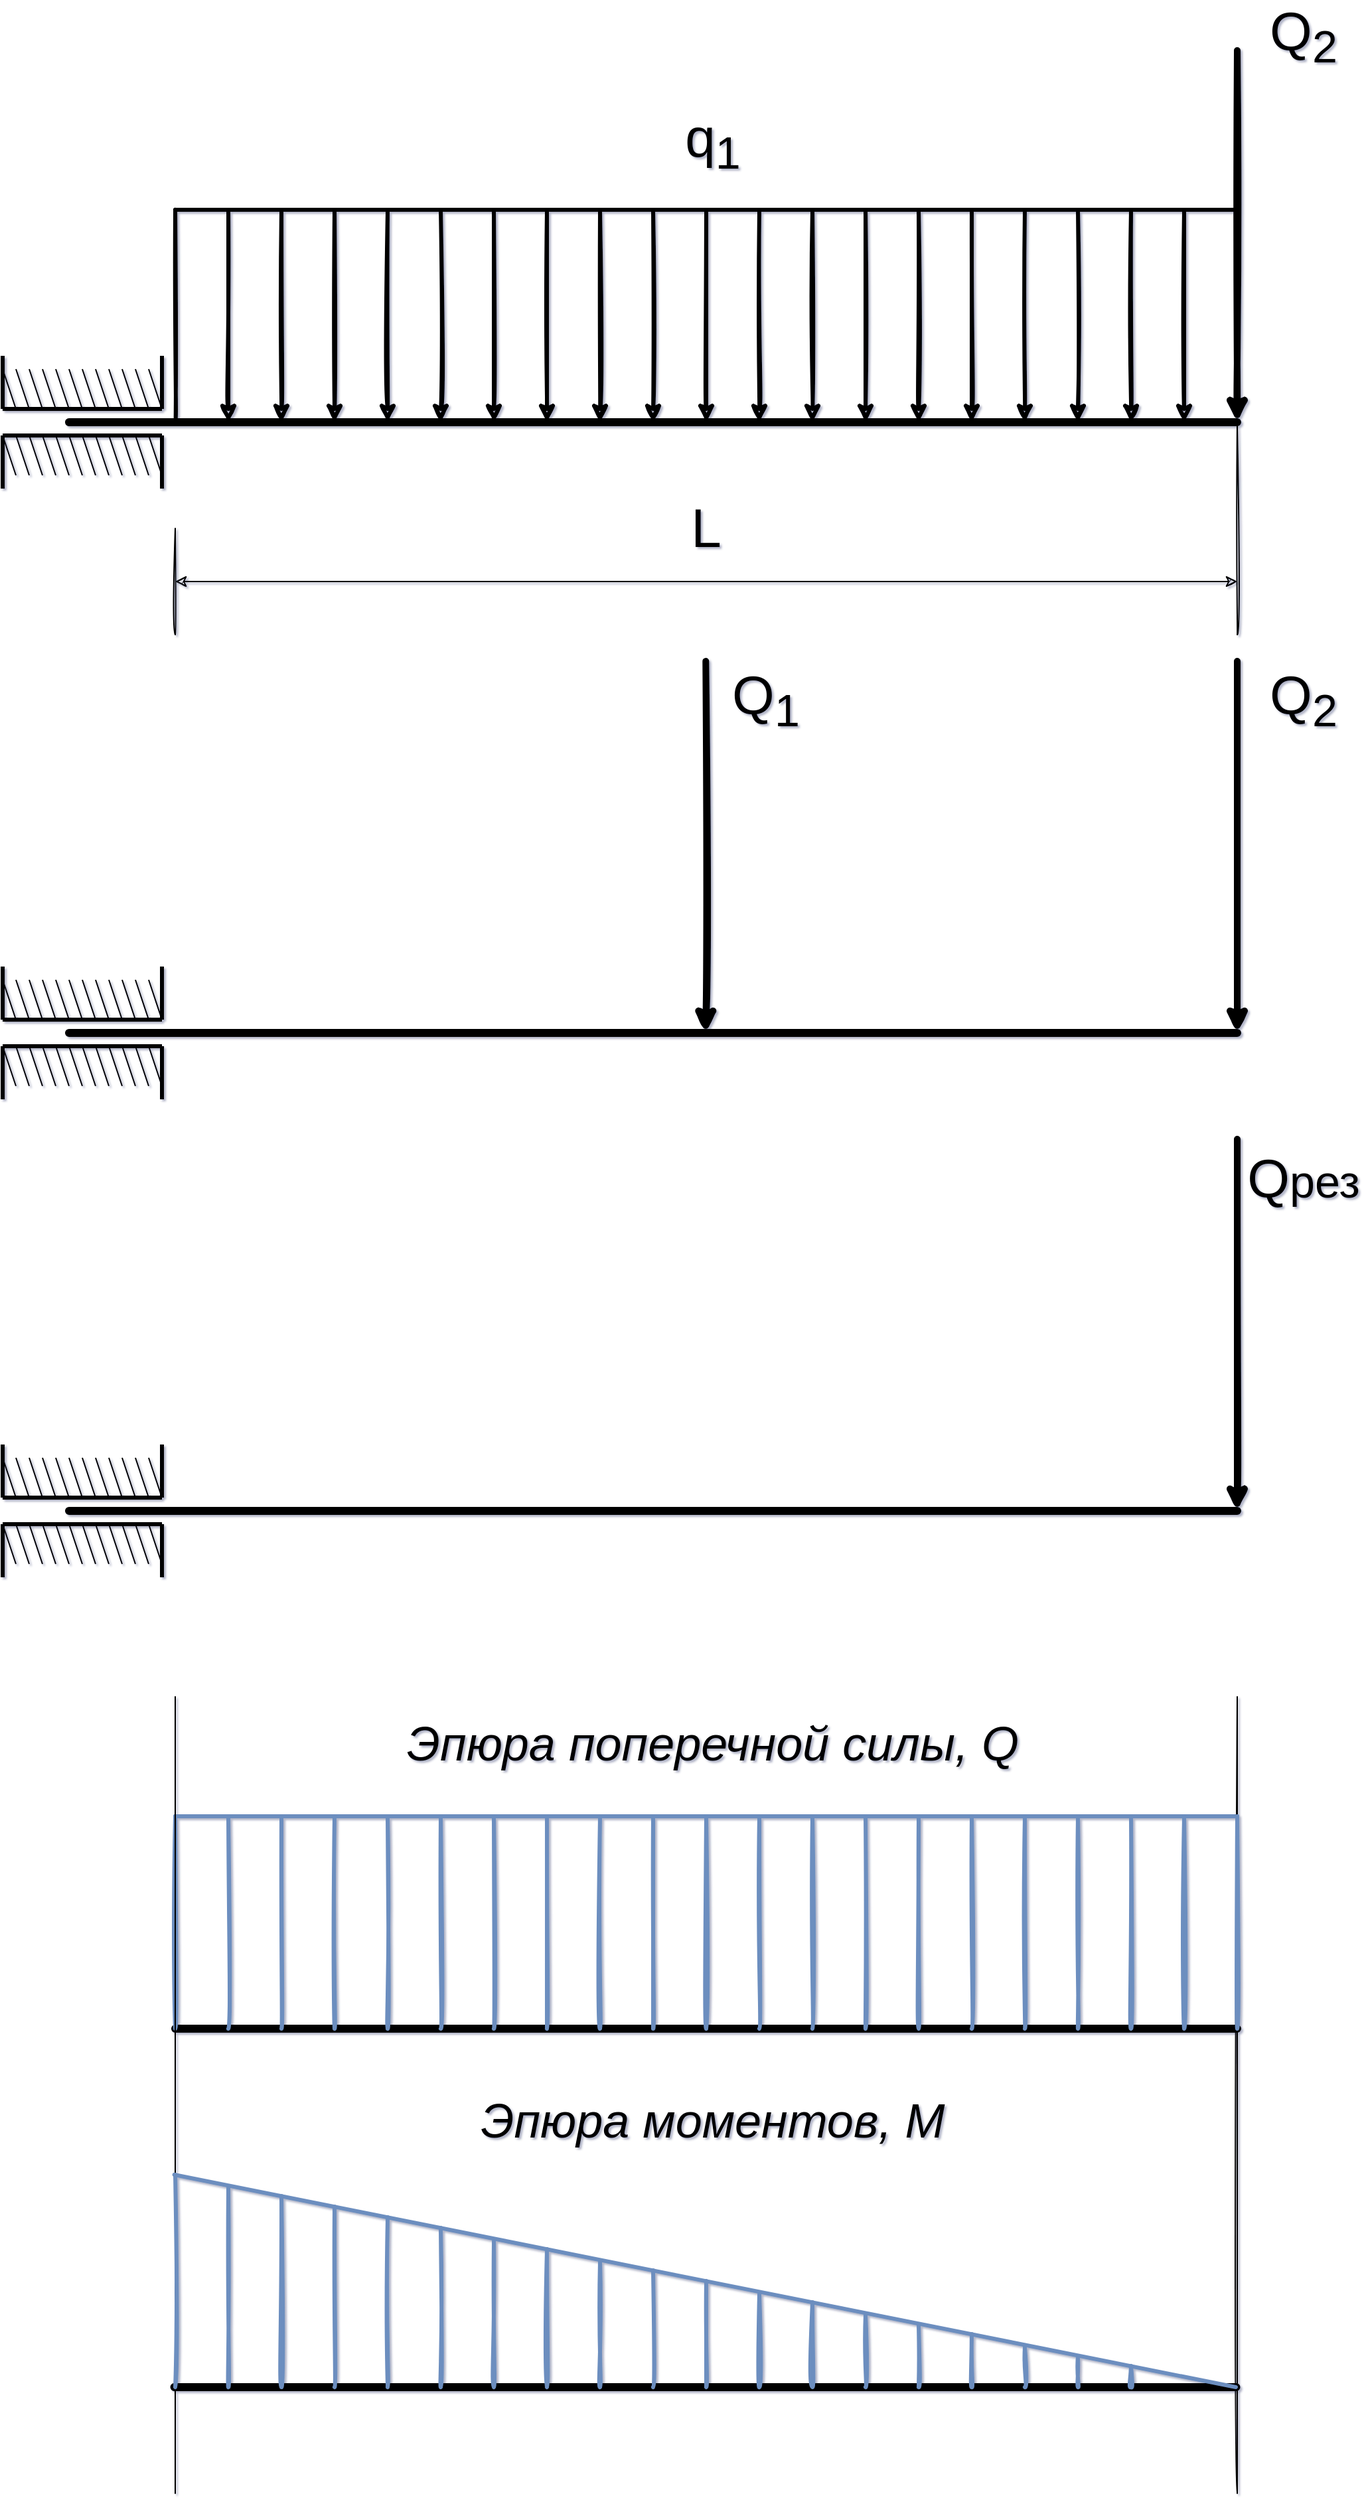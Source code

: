 <mxfile version="13.9.9" type="device"><diagram id="ffyhHOyxnhPCnrJBwNmF" name="Page-1"><mxGraphModel dx="2370" dy="1370" grid="1" gridSize="10" guides="1" tooltips="1" connect="1" arrows="1" fold="1" page="1" pageScale="1" pageWidth="1169" pageHeight="827" math="0" shadow="1"><root><mxCell id="0"/><mxCell id="1" parent="0"/><mxCell id="mxKOsAymRSzzTHrdjrqy-1" value="" style="endArrow=none;html=1;strokeWidth=6;sketch=1;curved=1;" parent="1" edge="1"><mxGeometry width="50" height="50" relative="1" as="geometry"><mxPoint x="120" y="400" as="sourcePoint"/><mxPoint x="1000" y="400" as="targetPoint"/></mxGeometry></mxCell><mxCell id="mxKOsAymRSzzTHrdjrqy-10" value="" style="endArrow=none;html=1;strokeWidth=3;sketch=1;curved=1;" parent="1" edge="1"><mxGeometry width="50" height="50" relative="1" as="geometry"><mxPoint x="200" y="400" as="sourcePoint"/><mxPoint x="200" y="240" as="targetPoint"/></mxGeometry></mxCell><mxCell id="mxKOsAymRSzzTHrdjrqy-12" value="" style="endArrow=none;html=1;strokeWidth=3;sketch=1;curved=1;" parent="1" edge="1"><mxGeometry width="50" height="50" relative="1" as="geometry"><mxPoint x="200" y="240" as="sourcePoint"/><mxPoint x="1000" y="240" as="targetPoint"/></mxGeometry></mxCell><mxCell id="mxKOsAymRSzzTHrdjrqy-13" value="" style="endArrow=none;html=1;strokeWidth=3;startArrow=classic;startFill=1;sketch=1;curved=1;" parent="1" edge="1"><mxGeometry width="50" height="50" relative="1" as="geometry"><mxPoint x="240" y="400" as="sourcePoint"/><mxPoint x="240" y="240" as="targetPoint"/></mxGeometry></mxCell><mxCell id="mxKOsAymRSzzTHrdjrqy-14" value="" style="endArrow=none;html=1;strokeWidth=3;startArrow=classic;startFill=1;sketch=1;curved=1;" parent="1" edge="1"><mxGeometry width="50" height="50" relative="1" as="geometry"><mxPoint x="280" y="400" as="sourcePoint"/><mxPoint x="280" y="240" as="targetPoint"/></mxGeometry></mxCell><mxCell id="mxKOsAymRSzzTHrdjrqy-15" value="" style="endArrow=none;html=1;strokeWidth=3;startArrow=classic;startFill=1;sketch=1;curved=1;" parent="1" edge="1"><mxGeometry width="50" height="50" relative="1" as="geometry"><mxPoint x="320" y="400" as="sourcePoint"/><mxPoint x="320" y="240" as="targetPoint"/></mxGeometry></mxCell><mxCell id="mxKOsAymRSzzTHrdjrqy-16" value="" style="endArrow=none;html=1;strokeWidth=3;startArrow=classic;startFill=1;sketch=1;curved=1;" parent="1" edge="1"><mxGeometry width="50" height="50" relative="1" as="geometry"><mxPoint x="360" y="400" as="sourcePoint"/><mxPoint x="360" y="240" as="targetPoint"/></mxGeometry></mxCell><mxCell id="mxKOsAymRSzzTHrdjrqy-17" value="" style="endArrow=none;html=1;strokeWidth=3;startArrow=classic;startFill=1;sketch=1;curved=1;" parent="1" edge="1"><mxGeometry width="50" height="50" relative="1" as="geometry"><mxPoint x="400" y="400" as="sourcePoint"/><mxPoint x="400" y="240" as="targetPoint"/></mxGeometry></mxCell><mxCell id="mxKOsAymRSzzTHrdjrqy-18" value="" style="endArrow=none;html=1;strokeWidth=3;startArrow=classic;startFill=1;sketch=1;curved=1;" parent="1" edge="1"><mxGeometry width="50" height="50" relative="1" as="geometry"><mxPoint x="440" y="400" as="sourcePoint"/><mxPoint x="440" y="240" as="targetPoint"/></mxGeometry></mxCell><mxCell id="mxKOsAymRSzzTHrdjrqy-19" value="" style="endArrow=none;html=1;strokeWidth=3;startArrow=classic;startFill=1;sketch=1;curved=1;" parent="1" edge="1"><mxGeometry width="50" height="50" relative="1" as="geometry"><mxPoint x="480" y="400" as="sourcePoint"/><mxPoint x="480" y="240" as="targetPoint"/></mxGeometry></mxCell><mxCell id="mxKOsAymRSzzTHrdjrqy-20" value="" style="endArrow=none;html=1;strokeWidth=3;startArrow=classic;startFill=1;sketch=1;curved=1;" parent="1" edge="1"><mxGeometry width="50" height="50" relative="1" as="geometry"><mxPoint x="520" y="400" as="sourcePoint"/><mxPoint x="520" y="240" as="targetPoint"/></mxGeometry></mxCell><mxCell id="mxKOsAymRSzzTHrdjrqy-21" value="" style="endArrow=none;html=1;strokeWidth=3;startArrow=classic;startFill=1;sketch=1;curved=1;" parent="1" edge="1"><mxGeometry width="50" height="50" relative="1" as="geometry"><mxPoint x="560" y="400" as="sourcePoint"/><mxPoint x="560" y="240" as="targetPoint"/></mxGeometry></mxCell><mxCell id="mxKOsAymRSzzTHrdjrqy-22" value="" style="endArrow=none;html=1;strokeWidth=3;startArrow=classic;startFill=1;sketch=1;curved=1;" parent="1" edge="1"><mxGeometry width="50" height="50" relative="1" as="geometry"><mxPoint x="600" y="400" as="sourcePoint"/><mxPoint x="600" y="240" as="targetPoint"/></mxGeometry></mxCell><mxCell id="mxKOsAymRSzzTHrdjrqy-23" value="" style="endArrow=none;html=1;strokeWidth=3;startArrow=classic;startFill=1;sketch=1;curved=1;" parent="1" edge="1"><mxGeometry width="50" height="50" relative="1" as="geometry"><mxPoint x="640" y="400" as="sourcePoint"/><mxPoint x="640" y="240" as="targetPoint"/></mxGeometry></mxCell><mxCell id="mxKOsAymRSzzTHrdjrqy-24" value="" style="endArrow=none;html=1;strokeWidth=3;startArrow=classic;startFill=1;sketch=1;curved=1;" parent="1" edge="1"><mxGeometry width="50" height="50" relative="1" as="geometry"><mxPoint x="680" y="400" as="sourcePoint"/><mxPoint x="680" y="240" as="targetPoint"/></mxGeometry></mxCell><mxCell id="mxKOsAymRSzzTHrdjrqy-25" value="" style="endArrow=none;html=1;strokeWidth=3;startArrow=classic;startFill=1;sketch=1;curved=1;" parent="1" edge="1"><mxGeometry width="50" height="50" relative="1" as="geometry"><mxPoint x="720" y="400" as="sourcePoint"/><mxPoint x="720" y="240" as="targetPoint"/></mxGeometry></mxCell><mxCell id="mxKOsAymRSzzTHrdjrqy-26" value="" style="endArrow=none;html=1;strokeWidth=3;startArrow=classic;startFill=1;sketch=1;curved=1;" parent="1" edge="1"><mxGeometry width="50" height="50" relative="1" as="geometry"><mxPoint x="760" y="400" as="sourcePoint"/><mxPoint x="760" y="240" as="targetPoint"/></mxGeometry></mxCell><mxCell id="mxKOsAymRSzzTHrdjrqy-27" value="" style="endArrow=none;html=1;strokeWidth=3;startArrow=classic;startFill=1;sketch=1;curved=1;" parent="1" edge="1"><mxGeometry width="50" height="50" relative="1" as="geometry"><mxPoint x="800" y="400" as="sourcePoint"/><mxPoint x="800" y="240" as="targetPoint"/></mxGeometry></mxCell><mxCell id="mxKOsAymRSzzTHrdjrqy-28" value="" style="endArrow=none;html=1;strokeWidth=3;startArrow=classic;startFill=1;sketch=1;curved=1;" parent="1" edge="1"><mxGeometry width="50" height="50" relative="1" as="geometry"><mxPoint x="840" y="400" as="sourcePoint"/><mxPoint x="840" y="240" as="targetPoint"/></mxGeometry></mxCell><mxCell id="mxKOsAymRSzzTHrdjrqy-29" value="" style="endArrow=none;html=1;strokeWidth=3;startArrow=classic;startFill=1;sketch=1;curved=1;" parent="1" edge="1"><mxGeometry width="50" height="50" relative="1" as="geometry"><mxPoint x="880" y="400" as="sourcePoint"/><mxPoint x="880" y="240" as="targetPoint"/></mxGeometry></mxCell><mxCell id="mxKOsAymRSzzTHrdjrqy-30" value="" style="endArrow=none;html=1;strokeWidth=3;startArrow=classic;startFill=1;sketch=1;curved=1;" parent="1" edge="1"><mxGeometry width="50" height="50" relative="1" as="geometry"><mxPoint x="920" y="400" as="sourcePoint"/><mxPoint x="920" y="240" as="targetPoint"/></mxGeometry></mxCell><mxCell id="mxKOsAymRSzzTHrdjrqy-31" value="" style="endArrow=none;html=1;strokeWidth=3;startArrow=classic;startFill=1;sketch=1;curved=1;" parent="1" edge="1"><mxGeometry width="50" height="50" relative="1" as="geometry"><mxPoint x="960" y="400" as="sourcePoint"/><mxPoint x="960" y="240" as="targetPoint"/></mxGeometry></mxCell><mxCell id="mxKOsAymRSzzTHrdjrqy-32" value="" style="endArrow=none;html=1;strokeWidth=5;startArrow=classic;startFill=1;sketch=1;curved=1;" parent="1" edge="1"><mxGeometry width="50" height="50" relative="1" as="geometry"><mxPoint x="1000" y="400" as="sourcePoint"/><mxPoint x="1000" y="120" as="targetPoint"/></mxGeometry></mxCell><mxCell id="mxKOsAymRSzzTHrdjrqy-33" value="&lt;font style=&quot;font-size: 41px&quot;&gt;q&lt;sub&gt;1&lt;/sub&gt;&lt;/font&gt;" style="text;html=1;strokeColor=none;fillColor=none;align=center;verticalAlign=middle;whiteSpace=wrap;sketch=1;rounded=1;" parent="1" vertex="1"><mxGeometry x="585" y="180" width="40" height="20" as="geometry"/></mxCell><mxCell id="mxKOsAymRSzzTHrdjrqy-34" value="&lt;span style=&quot;font-size: 41px&quot;&gt;Q&lt;sub&gt;2&lt;/sub&gt;&lt;/span&gt;" style="text;html=1;strokeColor=none;fillColor=none;align=center;verticalAlign=middle;whiteSpace=wrap;sketch=1;rounded=1;" parent="1" vertex="1"><mxGeometry x="1030" y="100" width="40" height="20" as="geometry"/></mxCell><mxCell id="mxKOsAymRSzzTHrdjrqy-36" value="" style="endArrow=none;html=1;strokeWidth=1;sketch=1;curved=1;" parent="1" edge="1"><mxGeometry width="50" height="50" relative="1" as="geometry"><mxPoint x="200" y="560" as="sourcePoint"/><mxPoint x="200" y="480" as="targetPoint"/></mxGeometry></mxCell><mxCell id="mxKOsAymRSzzTHrdjrqy-37" value="" style="endArrow=none;html=1;strokeWidth=1;sketch=1;curved=1;" parent="1" edge="1"><mxGeometry width="50" height="50" relative="1" as="geometry"><mxPoint x="1000" y="560" as="sourcePoint"/><mxPoint x="1000" y="400" as="targetPoint"/></mxGeometry></mxCell><mxCell id="mxKOsAymRSzzTHrdjrqy-38" value="" style="endArrow=classic;html=1;strokeWidth=1;startArrow=classic;startFill=1;endFill=1;sketch=1;curved=1;" parent="1" edge="1"><mxGeometry width="50" height="50" relative="1" as="geometry"><mxPoint x="200" y="520" as="sourcePoint"/><mxPoint x="1000" y="520" as="targetPoint"/></mxGeometry></mxCell><mxCell id="mxKOsAymRSzzTHrdjrqy-39" value="&lt;span style=&quot;font-size: 41px&quot;&gt;L&lt;/span&gt;" style="text;html=1;strokeColor=none;fillColor=none;align=center;verticalAlign=middle;whiteSpace=wrap;sketch=1;rounded=1;" parent="1" vertex="1"><mxGeometry x="580" y="470" width="40" height="20" as="geometry"/></mxCell><mxCell id="mxKOsAymRSzzTHrdjrqy-40" value="" style="endArrow=none;html=1;strokeWidth=6;sketch=1;curved=1;" parent="1" edge="1"><mxGeometry width="50" height="50" relative="1" as="geometry"><mxPoint x="120" y="860" as="sourcePoint"/><mxPoint x="1000" y="860.0" as="targetPoint"/></mxGeometry></mxCell><mxCell id="mxKOsAymRSzzTHrdjrqy-70" value="" style="endArrow=none;html=1;strokeWidth=5;startArrow=classic;startFill=1;sketch=1;curved=1;" parent="1" edge="1"><mxGeometry width="50" height="50" relative="1" as="geometry"><mxPoint x="1000" y="860.0" as="sourcePoint"/><mxPoint x="1000" y="580" as="targetPoint"/></mxGeometry></mxCell><mxCell id="mxKOsAymRSzzTHrdjrqy-71" value="&lt;font&gt;&lt;sub&gt;&lt;span style=&quot;font-size: 41px&quot;&gt;Q&lt;sub&gt;1&lt;/sub&gt;&lt;/span&gt;&lt;/sub&gt;&lt;/font&gt;" style="text;html=1;strokeColor=none;fillColor=none;align=center;verticalAlign=middle;whiteSpace=wrap;sketch=1;rounded=1;" parent="1" vertex="1"><mxGeometry x="625" y="600" width="40" height="20" as="geometry"/></mxCell><mxCell id="mxKOsAymRSzzTHrdjrqy-72" value="&lt;span style=&quot;font-size: 41px&quot;&gt;Q&lt;sub&gt;2&lt;/sub&gt;&lt;/span&gt;" style="text;html=1;strokeColor=none;fillColor=none;align=center;verticalAlign=middle;whiteSpace=wrap;sketch=1;rounded=1;" parent="1" vertex="1"><mxGeometry x="1030" y="600" width="40" height="20" as="geometry"/></mxCell><mxCell id="mxKOsAymRSzzTHrdjrqy-77" value="" style="endArrow=none;html=1;strokeWidth=5;startArrow=classic;startFill=1;sketch=1;curved=1;" parent="1" edge="1"><mxGeometry width="50" height="50" relative="1" as="geometry"><mxPoint x="599.66" y="860" as="sourcePoint"/><mxPoint x="599.66" y="580" as="targetPoint"/></mxGeometry></mxCell><mxCell id="mxKOsAymRSzzTHrdjrqy-78" value="" style="endArrow=none;html=1;strokeWidth=6;sketch=1;curved=1;" parent="1" edge="1"><mxGeometry width="50" height="50" relative="1" as="geometry"><mxPoint x="120" y="1220" as="sourcePoint"/><mxPoint x="1000" y="1220" as="targetPoint"/></mxGeometry></mxCell><mxCell id="mxKOsAymRSzzTHrdjrqy-87" value="" style="endArrow=none;html=1;strokeWidth=5;startArrow=classic;startFill=1;sketch=1;curved=1;" parent="1" edge="1"><mxGeometry width="50" height="50" relative="1" as="geometry"><mxPoint x="1000" y="1220" as="sourcePoint"/><mxPoint x="1000" y="940" as="targetPoint"/></mxGeometry></mxCell><mxCell id="mxKOsAymRSzzTHrdjrqy-89" value="&lt;span style=&quot;font-size: 41px&quot;&gt;Q&lt;/span&gt;&lt;span style=&quot;font-size: 34.167px&quot;&gt;рез&lt;/span&gt;" style="text;html=1;strokeColor=none;fillColor=none;align=center;verticalAlign=middle;whiteSpace=wrap;sketch=1;rounded=1;" parent="1" vertex="1"><mxGeometry x="1030" y="960" width="40" height="20" as="geometry"/></mxCell><mxCell id="mxKOsAymRSzzTHrdjrqy-91" value="" style="endArrow=none;html=1;strokeWidth=6;fillColor=#dae8fc;sketch=1;curved=1;" parent="1" edge="1"><mxGeometry width="50" height="50" relative="1" as="geometry"><mxPoint x="200" y="1610" as="sourcePoint"/><mxPoint x="1000" y="1610" as="targetPoint"/></mxGeometry></mxCell><mxCell id="mxKOsAymRSzzTHrdjrqy-100" value="" style="endArrow=none;html=1;strokeWidth=3;fillColor=#dae8fc;strokeColor=#6c8ebf;sketch=1;curved=1;" parent="1" edge="1"><mxGeometry width="50" height="50" relative="1" as="geometry"><mxPoint x="200" y="1610" as="sourcePoint"/><mxPoint x="200" y="1450" as="targetPoint"/></mxGeometry></mxCell><mxCell id="mxKOsAymRSzzTHrdjrqy-101" value="" style="endArrow=none;html=1;strokeWidth=3;fillColor=#dae8fc;strokeColor=#6c8ebf;sketch=1;curved=1;" parent="1" edge="1"><mxGeometry width="50" height="50" relative="1" as="geometry"><mxPoint x="200" y="1450" as="sourcePoint"/><mxPoint x="1000" y="1450" as="targetPoint"/></mxGeometry></mxCell><mxCell id="mxKOsAymRSzzTHrdjrqy-102" value="" style="endArrow=none;html=1;strokeWidth=3;startArrow=none;startFill=0;fillColor=#dae8fc;strokeColor=#6c8ebf;sketch=1;curved=1;" parent="1" edge="1"><mxGeometry width="50" height="50" relative="1" as="geometry"><mxPoint x="240" y="1610" as="sourcePoint"/><mxPoint x="240" y="1450" as="targetPoint"/></mxGeometry></mxCell><mxCell id="mxKOsAymRSzzTHrdjrqy-103" value="" style="endArrow=none;html=1;strokeWidth=3;startArrow=none;startFill=0;fillColor=#dae8fc;strokeColor=#6c8ebf;sketch=1;curved=1;" parent="1" edge="1"><mxGeometry width="50" height="50" relative="1" as="geometry"><mxPoint x="280" y="1610" as="sourcePoint"/><mxPoint x="280" y="1450" as="targetPoint"/></mxGeometry></mxCell><mxCell id="mxKOsAymRSzzTHrdjrqy-104" value="" style="endArrow=none;html=1;strokeWidth=3;startArrow=none;startFill=0;fillColor=#dae8fc;strokeColor=#6c8ebf;sketch=1;curved=1;" parent="1" edge="1"><mxGeometry width="50" height="50" relative="1" as="geometry"><mxPoint x="320" y="1610" as="sourcePoint"/><mxPoint x="320" y="1450" as="targetPoint"/></mxGeometry></mxCell><mxCell id="mxKOsAymRSzzTHrdjrqy-105" value="" style="endArrow=none;html=1;strokeWidth=3;startArrow=none;startFill=0;fillColor=#dae8fc;strokeColor=#6c8ebf;sketch=1;curved=1;" parent="1" edge="1"><mxGeometry width="50" height="50" relative="1" as="geometry"><mxPoint x="360" y="1610" as="sourcePoint"/><mxPoint x="360" y="1450" as="targetPoint"/></mxGeometry></mxCell><mxCell id="mxKOsAymRSzzTHrdjrqy-106" value="" style="endArrow=none;html=1;strokeWidth=3;startArrow=none;startFill=0;fillColor=#dae8fc;strokeColor=#6c8ebf;sketch=1;curved=1;" parent="1" edge="1"><mxGeometry width="50" height="50" relative="1" as="geometry"><mxPoint x="400" y="1610" as="sourcePoint"/><mxPoint x="400" y="1450" as="targetPoint"/></mxGeometry></mxCell><mxCell id="mxKOsAymRSzzTHrdjrqy-107" value="" style="endArrow=none;html=1;strokeWidth=3;startArrow=none;startFill=0;fillColor=#dae8fc;strokeColor=#6c8ebf;sketch=1;curved=1;" parent="1" edge="1"><mxGeometry width="50" height="50" relative="1" as="geometry"><mxPoint x="440" y="1610" as="sourcePoint"/><mxPoint x="440" y="1450" as="targetPoint"/></mxGeometry></mxCell><mxCell id="mxKOsAymRSzzTHrdjrqy-108" value="" style="endArrow=none;html=1;strokeWidth=3;startArrow=none;startFill=0;fillColor=#dae8fc;strokeColor=#6c8ebf;sketch=1;curved=1;" parent="1" edge="1"><mxGeometry width="50" height="50" relative="1" as="geometry"><mxPoint x="480" y="1610" as="sourcePoint"/><mxPoint x="480" y="1450" as="targetPoint"/></mxGeometry></mxCell><mxCell id="mxKOsAymRSzzTHrdjrqy-109" value="" style="endArrow=none;html=1;strokeWidth=3;startArrow=none;startFill=0;fillColor=#dae8fc;strokeColor=#6c8ebf;sketch=1;curved=1;" parent="1" edge="1"><mxGeometry width="50" height="50" relative="1" as="geometry"><mxPoint x="520" y="1610" as="sourcePoint"/><mxPoint x="520" y="1450" as="targetPoint"/></mxGeometry></mxCell><mxCell id="mxKOsAymRSzzTHrdjrqy-110" value="" style="endArrow=none;html=1;strokeWidth=3;startArrow=none;startFill=0;fillColor=#dae8fc;strokeColor=#6c8ebf;sketch=1;curved=1;" parent="1" edge="1"><mxGeometry width="50" height="50" relative="1" as="geometry"><mxPoint x="560" y="1610" as="sourcePoint"/><mxPoint x="560" y="1450" as="targetPoint"/></mxGeometry></mxCell><mxCell id="mxKOsAymRSzzTHrdjrqy-111" value="" style="endArrow=none;html=1;strokeWidth=3;startArrow=none;startFill=0;fillColor=#dae8fc;strokeColor=#6c8ebf;sketch=1;curved=1;" parent="1" edge="1"><mxGeometry width="50" height="50" relative="1" as="geometry"><mxPoint x="600" y="1610" as="sourcePoint"/><mxPoint x="600" y="1450" as="targetPoint"/></mxGeometry></mxCell><mxCell id="mxKOsAymRSzzTHrdjrqy-112" value="" style="endArrow=none;html=1;strokeWidth=3;startArrow=none;startFill=0;fillColor=#dae8fc;strokeColor=#6c8ebf;sketch=1;curved=1;" parent="1" edge="1"><mxGeometry width="50" height="50" relative="1" as="geometry"><mxPoint x="640" y="1610" as="sourcePoint"/><mxPoint x="640" y="1450" as="targetPoint"/></mxGeometry></mxCell><mxCell id="mxKOsAymRSzzTHrdjrqy-113" value="" style="endArrow=none;html=1;strokeWidth=3;startArrow=none;startFill=0;fillColor=#dae8fc;strokeColor=#6c8ebf;sketch=1;curved=1;" parent="1" edge="1"><mxGeometry width="50" height="50" relative="1" as="geometry"><mxPoint x="680" y="1610" as="sourcePoint"/><mxPoint x="680" y="1450" as="targetPoint"/></mxGeometry></mxCell><mxCell id="mxKOsAymRSzzTHrdjrqy-114" value="" style="endArrow=none;html=1;strokeWidth=3;startArrow=none;startFill=0;fillColor=#dae8fc;strokeColor=#6c8ebf;sketch=1;curved=1;" parent="1" edge="1"><mxGeometry width="50" height="50" relative="1" as="geometry"><mxPoint x="720" y="1610" as="sourcePoint"/><mxPoint x="720" y="1450" as="targetPoint"/></mxGeometry></mxCell><mxCell id="mxKOsAymRSzzTHrdjrqy-115" value="" style="endArrow=none;html=1;strokeWidth=3;startArrow=none;startFill=0;fillColor=#dae8fc;strokeColor=#6c8ebf;sketch=1;curved=1;" parent="1" edge="1"><mxGeometry width="50" height="50" relative="1" as="geometry"><mxPoint x="760" y="1610" as="sourcePoint"/><mxPoint x="760" y="1450" as="targetPoint"/></mxGeometry></mxCell><mxCell id="mxKOsAymRSzzTHrdjrqy-116" value="" style="endArrow=none;html=1;strokeWidth=3;startArrow=none;startFill=0;fillColor=#dae8fc;strokeColor=#6c8ebf;sketch=1;curved=1;" parent="1" edge="1"><mxGeometry width="50" height="50" relative="1" as="geometry"><mxPoint x="800" y="1610" as="sourcePoint"/><mxPoint x="800" y="1450" as="targetPoint"/></mxGeometry></mxCell><mxCell id="mxKOsAymRSzzTHrdjrqy-117" value="" style="endArrow=none;html=1;strokeWidth=3;startArrow=none;startFill=0;fillColor=#dae8fc;strokeColor=#6c8ebf;sketch=1;curved=1;" parent="1" edge="1"><mxGeometry width="50" height="50" relative="1" as="geometry"><mxPoint x="840" y="1610" as="sourcePoint"/><mxPoint x="840" y="1450" as="targetPoint"/></mxGeometry></mxCell><mxCell id="mxKOsAymRSzzTHrdjrqy-118" value="" style="endArrow=none;html=1;strokeWidth=3;startArrow=none;startFill=0;fillColor=#dae8fc;strokeColor=#6c8ebf;sketch=1;curved=1;" parent="1" edge="1"><mxGeometry width="50" height="50" relative="1" as="geometry"><mxPoint x="880" y="1610" as="sourcePoint"/><mxPoint x="880" y="1450" as="targetPoint"/></mxGeometry></mxCell><mxCell id="mxKOsAymRSzzTHrdjrqy-119" value="" style="endArrow=none;html=1;strokeWidth=3;startArrow=none;startFill=0;fillColor=#dae8fc;strokeColor=#6c8ebf;sketch=1;curved=1;" parent="1" edge="1"><mxGeometry width="50" height="50" relative="1" as="geometry"><mxPoint x="920" y="1610" as="sourcePoint"/><mxPoint x="920" y="1450" as="targetPoint"/></mxGeometry></mxCell><mxCell id="mxKOsAymRSzzTHrdjrqy-120" value="" style="endArrow=none;html=1;strokeWidth=3;startArrow=none;startFill=0;fillColor=#dae8fc;strokeColor=#6c8ebf;sketch=1;curved=1;" parent="1" edge="1"><mxGeometry width="50" height="50" relative="1" as="geometry"><mxPoint x="960" y="1610" as="sourcePoint"/><mxPoint x="960" y="1450" as="targetPoint"/></mxGeometry></mxCell><mxCell id="mxKOsAymRSzzTHrdjrqy-122" value="&lt;font style=&quot;font-size: 36px&quot;&gt;&lt;i&gt;Эпюра поперечной силы, Q&lt;/i&gt;&lt;/font&gt;" style="text;html=1;strokeColor=none;fillColor=none;align=center;verticalAlign=middle;whiteSpace=wrap;sketch=1;rounded=1;" parent="1" vertex="1"><mxGeometry x="230" y="1370" width="750" height="50" as="geometry"/></mxCell><mxCell id="mxKOsAymRSzzTHrdjrqy-125" value="" style="endArrow=none;html=1;strokeWidth=1;sketch=1;curved=1;" parent="1" edge="1"><mxGeometry width="50" height="50" relative="1" as="geometry"><mxPoint x="1000" y="1960" as="sourcePoint"/><mxPoint x="1000" y="1360" as="targetPoint"/></mxGeometry></mxCell><mxCell id="mxKOsAymRSzzTHrdjrqy-128" value="" style="endArrow=none;html=1;strokeWidth=3;startArrow=none;startFill=0;fillColor=#dae8fc;strokeColor=#6c8ebf;sketch=1;curved=1;" parent="1" edge="1"><mxGeometry width="50" height="50" relative="1" as="geometry"><mxPoint x="1000" y="1610" as="sourcePoint"/><mxPoint x="1000" y="1450" as="targetPoint"/></mxGeometry></mxCell><mxCell id="mxKOsAymRSzzTHrdjrqy-129" value="" style="endArrow=none;html=1;strokeWidth=1;sketch=1;curved=1;" parent="1" edge="1"><mxGeometry width="50" height="50" relative="1" as="geometry"><mxPoint x="200" y="1960" as="sourcePoint"/><mxPoint x="200" y="1360" as="targetPoint"/></mxGeometry></mxCell><mxCell id="mxKOsAymRSzzTHrdjrqy-130" value="" style="endArrow=none;html=1;strokeWidth=6;fillColor=#dae8fc;sketch=1;curved=1;" parent="1" edge="1"><mxGeometry width="50" height="50" relative="1" as="geometry"><mxPoint x="199.29" y="1880" as="sourcePoint"/><mxPoint x="999.29" y="1880" as="targetPoint"/></mxGeometry></mxCell><mxCell id="mxKOsAymRSzzTHrdjrqy-132" value="" style="endArrow=none;html=1;strokeWidth=3;fillColor=#dae8fc;strokeColor=#6c8ebf;sketch=1;curved=1;" parent="1" edge="1"><mxGeometry width="50" height="50" relative="1" as="geometry"><mxPoint x="199.29" y="1720" as="sourcePoint"/><mxPoint x="999" y="1880" as="targetPoint"/></mxGeometry></mxCell><mxCell id="mxKOsAymRSzzTHrdjrqy-154" value="" style="endArrow=none;html=1;strokeWidth=3;startArrow=none;startFill=0;fillColor=#dae8fc;strokeColor=#6c8ebf;sketch=1;curved=1;" parent="1" edge="1"><mxGeometry width="50" height="50" relative="1" as="geometry"><mxPoint x="240" y="1880" as="sourcePoint"/><mxPoint x="240" y="1730" as="targetPoint"/></mxGeometry></mxCell><mxCell id="mxKOsAymRSzzTHrdjrqy-155" value="" style="endArrow=none;html=1;strokeWidth=3;startArrow=none;startFill=0;fillColor=#dae8fc;strokeColor=#6c8ebf;sketch=1;curved=1;" parent="1" edge="1"><mxGeometry width="50" height="50" relative="1" as="geometry"><mxPoint x="280" y="1880" as="sourcePoint"/><mxPoint x="280" y="1736" as="targetPoint"/></mxGeometry></mxCell><mxCell id="mxKOsAymRSzzTHrdjrqy-156" value="" style="endArrow=none;html=1;strokeWidth=3;startArrow=none;startFill=0;fillColor=#dae8fc;strokeColor=#6c8ebf;sketch=1;curved=1;" parent="1" edge="1"><mxGeometry width="50" height="50" relative="1" as="geometry"><mxPoint x="320" y="1880" as="sourcePoint"/><mxPoint x="320" y="1744" as="targetPoint"/></mxGeometry></mxCell><mxCell id="mxKOsAymRSzzTHrdjrqy-157" value="" style="endArrow=none;html=1;strokeWidth=3;startArrow=none;startFill=0;fillColor=#dae8fc;strokeColor=#6c8ebf;sketch=1;curved=1;" parent="1" edge="1"><mxGeometry width="50" height="50" relative="1" as="geometry"><mxPoint x="360" y="1880" as="sourcePoint"/><mxPoint x="360" y="1752" as="targetPoint"/></mxGeometry></mxCell><mxCell id="mxKOsAymRSzzTHrdjrqy-158" value="" style="endArrow=none;html=1;strokeWidth=3;startArrow=none;startFill=0;fillColor=#dae8fc;strokeColor=#6c8ebf;sketch=1;curved=1;" parent="1" edge="1"><mxGeometry width="50" height="50" relative="1" as="geometry"><mxPoint x="400" y="1880" as="sourcePoint"/><mxPoint x="400" y="1760" as="targetPoint"/></mxGeometry></mxCell><mxCell id="mxKOsAymRSzzTHrdjrqy-159" value="" style="endArrow=none;html=1;strokeWidth=3;startArrow=none;startFill=0;fillColor=#dae8fc;strokeColor=#6c8ebf;sketch=1;curved=1;" parent="1" edge="1"><mxGeometry width="50" height="50" relative="1" as="geometry"><mxPoint x="440" y="1880" as="sourcePoint"/><mxPoint x="440" y="1770" as="targetPoint"/></mxGeometry></mxCell><mxCell id="mxKOsAymRSzzTHrdjrqy-160" value="" style="endArrow=none;html=1;strokeWidth=3;startArrow=none;startFill=0;endSize=6;startSize=6;targetPerimeterSpacing=0;fillColor=#dae8fc;strokeColor=#6c8ebf;sketch=1;curved=1;" parent="1" edge="1"><mxGeometry width="50" height="50" relative="1" as="geometry"><mxPoint x="480" y="1880" as="sourcePoint"/><mxPoint x="480" y="1776" as="targetPoint"/></mxGeometry></mxCell><mxCell id="mxKOsAymRSzzTHrdjrqy-161" value="" style="endArrow=none;html=1;strokeWidth=3;startArrow=none;startFill=0;fillColor=#dae8fc;strokeColor=#6c8ebf;sketch=1;curved=1;" parent="1" edge="1"><mxGeometry width="50" height="50" relative="1" as="geometry"><mxPoint x="520" y="1880" as="sourcePoint"/><mxPoint x="520" y="1785" as="targetPoint"/></mxGeometry></mxCell><mxCell id="mxKOsAymRSzzTHrdjrqy-162" value="" style="endArrow=none;html=1;strokeWidth=3;startArrow=none;startFill=0;fillColor=#dae8fc;strokeColor=#6c8ebf;sketch=1;curved=1;" parent="1" edge="1"><mxGeometry width="50" height="50" relative="1" as="geometry"><mxPoint x="560" y="1880" as="sourcePoint"/><mxPoint x="560" y="1792" as="targetPoint"/></mxGeometry></mxCell><mxCell id="mxKOsAymRSzzTHrdjrqy-163" value="" style="endArrow=none;html=1;strokeWidth=3;startArrow=none;startFill=0;fillColor=#dae8fc;strokeColor=#6c8ebf;sketch=1;curved=1;" parent="1" edge="1"><mxGeometry width="50" height="50" relative="1" as="geometry"><mxPoint x="600" y="1880" as="sourcePoint"/><mxPoint x="600" y="1800" as="targetPoint"/></mxGeometry></mxCell><mxCell id="mxKOsAymRSzzTHrdjrqy-164" value="" style="endArrow=none;html=1;strokeWidth=3;startArrow=none;startFill=0;fillColor=#dae8fc;strokeColor=#6c8ebf;sketch=1;curved=1;" parent="1" edge="1"><mxGeometry width="50" height="50" relative="1" as="geometry"><mxPoint x="640" y="1880" as="sourcePoint"/><mxPoint x="640" y="1810" as="targetPoint"/></mxGeometry></mxCell><mxCell id="mxKOsAymRSzzTHrdjrqy-165" value="" style="endArrow=none;html=1;strokeWidth=3;startArrow=none;startFill=0;fillColor=#dae8fc;strokeColor=#6c8ebf;sketch=1;curved=1;" parent="1" edge="1"><mxGeometry width="50" height="50" relative="1" as="geometry"><mxPoint x="680" y="1880" as="sourcePoint"/><mxPoint x="680" y="1816" as="targetPoint"/></mxGeometry></mxCell><mxCell id="mxKOsAymRSzzTHrdjrqy-166" value="" style="endArrow=none;html=1;strokeWidth=3;startArrow=none;startFill=0;fillColor=#dae8fc;strokeColor=#6c8ebf;sketch=1;curved=1;" parent="1" edge="1"><mxGeometry width="50" height="50" relative="1" as="geometry"><mxPoint x="720" y="1880" as="sourcePoint"/><mxPoint x="720" y="1825" as="targetPoint"/></mxGeometry></mxCell><mxCell id="mxKOsAymRSzzTHrdjrqy-167" value="" style="endArrow=none;html=1;strokeWidth=3;startArrow=none;startFill=0;fillColor=#dae8fc;strokeColor=#6c8ebf;sketch=1;curved=1;" parent="1" edge="1"><mxGeometry width="50" height="50" relative="1" as="geometry"><mxPoint x="760" y="1880" as="sourcePoint"/><mxPoint x="760" y="1833" as="targetPoint"/></mxGeometry></mxCell><mxCell id="mxKOsAymRSzzTHrdjrqy-168" value="" style="endArrow=none;html=1;strokeWidth=3;startArrow=none;startFill=0;fillColor=#dae8fc;strokeColor=#6c8ebf;sketch=1;curved=1;" parent="1" edge="1"><mxGeometry width="50" height="50" relative="1" as="geometry"><mxPoint x="800" y="1880" as="sourcePoint"/><mxPoint x="800" y="1840" as="targetPoint"/></mxGeometry></mxCell><mxCell id="mxKOsAymRSzzTHrdjrqy-169" value="" style="endArrow=none;html=1;strokeWidth=3;startArrow=none;startFill=0;fillColor=#dae8fc;strokeColor=#6c8ebf;sketch=1;curved=1;" parent="1" edge="1"><mxGeometry width="50" height="50" relative="1" as="geometry"><mxPoint x="840" y="1880" as="sourcePoint"/><mxPoint x="840" y="1850" as="targetPoint"/></mxGeometry></mxCell><mxCell id="mxKOsAymRSzzTHrdjrqy-170" value="" style="endArrow=none;html=1;strokeWidth=3;startArrow=none;startFill=0;fillColor=#dae8fc;strokeColor=#6c8ebf;sketch=1;curved=1;" parent="1" edge="1"><mxGeometry width="50" height="50" relative="1" as="geometry"><mxPoint x="880" y="1880" as="sourcePoint"/><mxPoint x="880" y="1857" as="targetPoint"/></mxGeometry></mxCell><mxCell id="mxKOsAymRSzzTHrdjrqy-171" value="" style="endArrow=none;html=1;strokeWidth=3;startArrow=none;startFill=0;fillColor=#dae8fc;strokeColor=#6c8ebf;sketch=1;curved=1;" parent="1" edge="1"><mxGeometry width="50" height="50" relative="1" as="geometry"><mxPoint x="920" y="1880" as="sourcePoint"/><mxPoint x="920" y="1864" as="targetPoint"/></mxGeometry></mxCell><mxCell id="mxKOsAymRSzzTHrdjrqy-173" value="" style="endArrow=none;html=1;strokeWidth=3;fillColor=#dae8fc;strokeColor=#6c8ebf;sketch=1;curved=1;" parent="1" edge="1"><mxGeometry width="50" height="50" relative="1" as="geometry"><mxPoint x="200" y="1880" as="sourcePoint"/><mxPoint x="200" y="1720" as="targetPoint"/></mxGeometry></mxCell><mxCell id="mxKOsAymRSzzTHrdjrqy-174" value="&lt;font style=&quot;font-size: 36px&quot;&gt;&lt;i&gt;Эпюра моментов, М&lt;/i&gt;&lt;/font&gt;" style="text;html=1;strokeColor=none;fillColor=none;align=center;verticalAlign=middle;whiteSpace=wrap;sketch=1;rounded=1;" parent="1" vertex="1"><mxGeometry x="230" y="1654" width="750" height="50" as="geometry"/></mxCell><mxCell id="LnDVh1xH_QAOWtE5VNc1-1" value="" style="endArrow=none;html=1;strokeWidth=3;" edge="1" parent="1"><mxGeometry width="50" height="50" relative="1" as="geometry"><mxPoint x="70" y="390" as="sourcePoint"/><mxPoint x="190" y="390" as="targetPoint"/></mxGeometry></mxCell><mxCell id="LnDVh1xH_QAOWtE5VNc1-2" value="" style="endArrow=none;html=1;strokeWidth=3;" edge="1" parent="1"><mxGeometry width="50" height="50" relative="1" as="geometry"><mxPoint x="70" y="410" as="sourcePoint"/><mxPoint x="190" y="410" as="targetPoint"/></mxGeometry></mxCell><mxCell id="LnDVh1xH_QAOWtE5VNc1-4" value="" style="endArrow=none;html=1;strokeWidth=3;" edge="1" parent="1"><mxGeometry width="50" height="50" relative="1" as="geometry"><mxPoint x="70" y="390" as="sourcePoint"/><mxPoint x="70" y="350" as="targetPoint"/></mxGeometry></mxCell><mxCell id="LnDVh1xH_QAOWtE5VNc1-5" value="" style="endArrow=none;html=1;strokeWidth=3;" edge="1" parent="1"><mxGeometry width="50" height="50" relative="1" as="geometry"><mxPoint x="190" y="390" as="sourcePoint"/><mxPoint x="190" y="350" as="targetPoint"/></mxGeometry></mxCell><mxCell id="LnDVh1xH_QAOWtE5VNc1-6" value="" style="endArrow=none;html=1;strokeWidth=3;" edge="1" parent="1"><mxGeometry width="50" height="50" relative="1" as="geometry"><mxPoint x="70" y="450" as="sourcePoint"/><mxPoint x="70" y="410" as="targetPoint"/></mxGeometry></mxCell><mxCell id="LnDVh1xH_QAOWtE5VNc1-7" value="" style="endArrow=none;html=1;strokeWidth=3;" edge="1" parent="1"><mxGeometry width="50" height="50" relative="1" as="geometry"><mxPoint x="190" y="450" as="sourcePoint"/><mxPoint x="190" y="410" as="targetPoint"/></mxGeometry></mxCell><mxCell id="LnDVh1xH_QAOWtE5VNc1-8" value="" style="endArrow=none;html=1;strokeWidth=1;" edge="1" parent="1"><mxGeometry width="50" height="50" relative="1" as="geometry"><mxPoint x="90" y="390" as="sourcePoint"/><mxPoint x="80" y="360" as="targetPoint"/></mxGeometry></mxCell><mxCell id="LnDVh1xH_QAOWtE5VNc1-9" value="" style="endArrow=none;html=1;strokeWidth=1;" edge="1" parent="1"><mxGeometry width="50" height="50" relative="1" as="geometry"><mxPoint x="100" y="390" as="sourcePoint"/><mxPoint x="90" y="360" as="targetPoint"/></mxGeometry></mxCell><mxCell id="LnDVh1xH_QAOWtE5VNc1-10" value="" style="endArrow=none;html=1;strokeWidth=1;" edge="1" parent="1"><mxGeometry width="50" height="50" relative="1" as="geometry"><mxPoint x="110" y="390" as="sourcePoint"/><mxPoint x="100" y="360" as="targetPoint"/></mxGeometry></mxCell><mxCell id="LnDVh1xH_QAOWtE5VNc1-11" value="" style="endArrow=none;html=1;strokeWidth=1;" edge="1" parent="1"><mxGeometry width="50" height="50" relative="1" as="geometry"><mxPoint x="120" y="390" as="sourcePoint"/><mxPoint x="110" y="360" as="targetPoint"/></mxGeometry></mxCell><mxCell id="LnDVh1xH_QAOWtE5VNc1-12" value="" style="endArrow=none;html=1;strokeWidth=1;" edge="1" parent="1"><mxGeometry width="50" height="50" relative="1" as="geometry"><mxPoint x="130" y="390" as="sourcePoint"/><mxPoint x="120" y="360" as="targetPoint"/></mxGeometry></mxCell><mxCell id="LnDVh1xH_QAOWtE5VNc1-13" value="" style="endArrow=none;html=1;strokeWidth=1;" edge="1" parent="1"><mxGeometry width="50" height="50" relative="1" as="geometry"><mxPoint x="140" y="390" as="sourcePoint"/><mxPoint x="130" y="360" as="targetPoint"/></mxGeometry></mxCell><mxCell id="LnDVh1xH_QAOWtE5VNc1-14" value="" style="endArrow=none;html=1;strokeWidth=1;" edge="1" parent="1"><mxGeometry width="50" height="50" relative="1" as="geometry"><mxPoint x="150" y="390" as="sourcePoint"/><mxPoint x="140" y="360" as="targetPoint"/></mxGeometry></mxCell><mxCell id="LnDVh1xH_QAOWtE5VNc1-15" value="" style="endArrow=none;html=1;strokeWidth=1;" edge="1" parent="1"><mxGeometry width="50" height="50" relative="1" as="geometry"><mxPoint x="160" y="390" as="sourcePoint"/><mxPoint x="150" y="360" as="targetPoint"/></mxGeometry></mxCell><mxCell id="LnDVh1xH_QAOWtE5VNc1-16" value="" style="endArrow=none;html=1;strokeWidth=1;" edge="1" parent="1"><mxGeometry width="50" height="50" relative="1" as="geometry"><mxPoint x="170" y="390" as="sourcePoint"/><mxPoint x="160" y="360" as="targetPoint"/></mxGeometry></mxCell><mxCell id="LnDVh1xH_QAOWtE5VNc1-17" value="" style="endArrow=none;html=1;strokeWidth=1;" edge="1" parent="1"><mxGeometry width="50" height="50" relative="1" as="geometry"><mxPoint x="180" y="390" as="sourcePoint"/><mxPoint x="170" y="360" as="targetPoint"/></mxGeometry></mxCell><mxCell id="LnDVh1xH_QAOWtE5VNc1-18" value="" style="endArrow=none;html=1;strokeWidth=1;" edge="1" parent="1"><mxGeometry width="50" height="50" relative="1" as="geometry"><mxPoint x="190" y="390" as="sourcePoint"/><mxPoint x="180" y="360" as="targetPoint"/></mxGeometry></mxCell><mxCell id="LnDVh1xH_QAOWtE5VNc1-20" value="" style="endArrow=none;html=1;strokeWidth=1;" edge="1" parent="1"><mxGeometry width="50" height="50" relative="1" as="geometry"><mxPoint x="80" y="390" as="sourcePoint"/><mxPoint x="70" y="360" as="targetPoint"/></mxGeometry></mxCell><mxCell id="LnDVh1xH_QAOWtE5VNc1-34" value="" style="group;rotation=-180;" vertex="1" connectable="0" parent="1"><mxGeometry x="70" y="410" width="120" height="30" as="geometry"/></mxCell><mxCell id="LnDVh1xH_QAOWtE5VNc1-22" value="" style="endArrow=none;html=1;strokeWidth=1;" edge="1" parent="LnDVh1xH_QAOWtE5VNc1-34"><mxGeometry width="50" height="50" relative="1" as="geometry"><mxPoint x="100" as="sourcePoint"/><mxPoint x="110" y="30" as="targetPoint"/></mxGeometry></mxCell><mxCell id="LnDVh1xH_QAOWtE5VNc1-23" value="" style="endArrow=none;html=1;strokeWidth=1;" edge="1" parent="LnDVh1xH_QAOWtE5VNc1-34"><mxGeometry width="50" height="50" relative="1" as="geometry"><mxPoint x="90" as="sourcePoint"/><mxPoint x="100" y="30" as="targetPoint"/></mxGeometry></mxCell><mxCell id="LnDVh1xH_QAOWtE5VNc1-24" value="" style="endArrow=none;html=1;strokeWidth=1;" edge="1" parent="LnDVh1xH_QAOWtE5VNc1-34"><mxGeometry width="50" height="50" relative="1" as="geometry"><mxPoint x="80" as="sourcePoint"/><mxPoint x="90" y="30" as="targetPoint"/></mxGeometry></mxCell><mxCell id="LnDVh1xH_QAOWtE5VNc1-25" value="" style="endArrow=none;html=1;strokeWidth=1;" edge="1" parent="LnDVh1xH_QAOWtE5VNc1-34"><mxGeometry width="50" height="50" relative="1" as="geometry"><mxPoint x="70" as="sourcePoint"/><mxPoint x="80" y="30" as="targetPoint"/></mxGeometry></mxCell><mxCell id="LnDVh1xH_QAOWtE5VNc1-26" value="" style="endArrow=none;html=1;strokeWidth=1;" edge="1" parent="LnDVh1xH_QAOWtE5VNc1-34"><mxGeometry width="50" height="50" relative="1" as="geometry"><mxPoint x="60" as="sourcePoint"/><mxPoint x="70" y="30" as="targetPoint"/></mxGeometry></mxCell><mxCell id="LnDVh1xH_QAOWtE5VNc1-27" value="" style="endArrow=none;html=1;strokeWidth=1;" edge="1" parent="LnDVh1xH_QAOWtE5VNc1-34"><mxGeometry width="50" height="50" relative="1" as="geometry"><mxPoint x="50" as="sourcePoint"/><mxPoint x="60" y="30" as="targetPoint"/></mxGeometry></mxCell><mxCell id="LnDVh1xH_QAOWtE5VNc1-28" value="" style="endArrow=none;html=1;strokeWidth=1;" edge="1" parent="LnDVh1xH_QAOWtE5VNc1-34"><mxGeometry width="50" height="50" relative="1" as="geometry"><mxPoint x="40" as="sourcePoint"/><mxPoint x="50" y="30" as="targetPoint"/></mxGeometry></mxCell><mxCell id="LnDVh1xH_QAOWtE5VNc1-29" value="" style="endArrow=none;html=1;strokeWidth=1;" edge="1" parent="LnDVh1xH_QAOWtE5VNc1-34"><mxGeometry width="50" height="50" relative="1" as="geometry"><mxPoint x="30" as="sourcePoint"/><mxPoint x="40" y="30" as="targetPoint"/></mxGeometry></mxCell><mxCell id="LnDVh1xH_QAOWtE5VNc1-30" value="" style="endArrow=none;html=1;strokeWidth=1;" edge="1" parent="LnDVh1xH_QAOWtE5VNc1-34"><mxGeometry width="50" height="50" relative="1" as="geometry"><mxPoint x="20" as="sourcePoint"/><mxPoint x="30" y="30" as="targetPoint"/></mxGeometry></mxCell><mxCell id="LnDVh1xH_QAOWtE5VNc1-31" value="" style="endArrow=none;html=1;strokeWidth=1;" edge="1" parent="LnDVh1xH_QAOWtE5VNc1-34"><mxGeometry width="50" height="50" relative="1" as="geometry"><mxPoint x="10" as="sourcePoint"/><mxPoint x="20" y="30" as="targetPoint"/></mxGeometry></mxCell><mxCell id="LnDVh1xH_QAOWtE5VNc1-32" value="" style="endArrow=none;html=1;strokeWidth=1;" edge="1" parent="LnDVh1xH_QAOWtE5VNc1-34"><mxGeometry width="50" height="50" relative="1" as="geometry"><mxPoint as="sourcePoint"/><mxPoint x="10" y="30" as="targetPoint"/></mxGeometry></mxCell><mxCell id="LnDVh1xH_QAOWtE5VNc1-33" value="" style="endArrow=none;html=1;strokeWidth=1;" edge="1" parent="LnDVh1xH_QAOWtE5VNc1-34"><mxGeometry width="50" height="50" relative="1" as="geometry"><mxPoint x="110" as="sourcePoint"/><mxPoint x="120" y="30" as="targetPoint"/></mxGeometry></mxCell><mxCell id="LnDVh1xH_QAOWtE5VNc1-35" value="" style="endArrow=none;html=1;strokeWidth=3;" edge="1" parent="1"><mxGeometry width="50" height="50" relative="1" as="geometry"><mxPoint x="70" y="850" as="sourcePoint"/><mxPoint x="190" y="850" as="targetPoint"/></mxGeometry></mxCell><mxCell id="LnDVh1xH_QAOWtE5VNc1-36" value="" style="endArrow=none;html=1;strokeWidth=3;" edge="1" parent="1"><mxGeometry width="50" height="50" relative="1" as="geometry"><mxPoint x="70" y="870" as="sourcePoint"/><mxPoint x="190" y="870" as="targetPoint"/></mxGeometry></mxCell><mxCell id="LnDVh1xH_QAOWtE5VNc1-37" value="" style="endArrow=none;html=1;strokeWidth=3;" edge="1" parent="1"><mxGeometry width="50" height="50" relative="1" as="geometry"><mxPoint x="70" y="850" as="sourcePoint"/><mxPoint x="70" y="810" as="targetPoint"/></mxGeometry></mxCell><mxCell id="LnDVh1xH_QAOWtE5VNc1-38" value="" style="endArrow=none;html=1;strokeWidth=3;" edge="1" parent="1"><mxGeometry width="50" height="50" relative="1" as="geometry"><mxPoint x="190" y="850" as="sourcePoint"/><mxPoint x="190" y="810" as="targetPoint"/></mxGeometry></mxCell><mxCell id="LnDVh1xH_QAOWtE5VNc1-39" value="" style="endArrow=none;html=1;strokeWidth=3;" edge="1" parent="1"><mxGeometry width="50" height="50" relative="1" as="geometry"><mxPoint x="70" y="910" as="sourcePoint"/><mxPoint x="70" y="870" as="targetPoint"/></mxGeometry></mxCell><mxCell id="LnDVh1xH_QAOWtE5VNc1-40" value="" style="endArrow=none;html=1;strokeWidth=3;" edge="1" parent="1"><mxGeometry width="50" height="50" relative="1" as="geometry"><mxPoint x="190" y="910" as="sourcePoint"/><mxPoint x="190" y="870" as="targetPoint"/></mxGeometry></mxCell><mxCell id="LnDVh1xH_QAOWtE5VNc1-41" value="" style="endArrow=none;html=1;strokeWidth=1;" edge="1" parent="1"><mxGeometry width="50" height="50" relative="1" as="geometry"><mxPoint x="90" y="850" as="sourcePoint"/><mxPoint x="80" y="820" as="targetPoint"/></mxGeometry></mxCell><mxCell id="LnDVh1xH_QAOWtE5VNc1-42" value="" style="endArrow=none;html=1;strokeWidth=1;" edge="1" parent="1"><mxGeometry width="50" height="50" relative="1" as="geometry"><mxPoint x="100" y="850" as="sourcePoint"/><mxPoint x="90" y="820" as="targetPoint"/></mxGeometry></mxCell><mxCell id="LnDVh1xH_QAOWtE5VNc1-43" value="" style="endArrow=none;html=1;strokeWidth=1;" edge="1" parent="1"><mxGeometry width="50" height="50" relative="1" as="geometry"><mxPoint x="110" y="850" as="sourcePoint"/><mxPoint x="100" y="820" as="targetPoint"/></mxGeometry></mxCell><mxCell id="LnDVh1xH_QAOWtE5VNc1-44" value="" style="endArrow=none;html=1;strokeWidth=1;" edge="1" parent="1"><mxGeometry width="50" height="50" relative="1" as="geometry"><mxPoint x="120" y="850" as="sourcePoint"/><mxPoint x="110" y="820" as="targetPoint"/></mxGeometry></mxCell><mxCell id="LnDVh1xH_QAOWtE5VNc1-45" value="" style="endArrow=none;html=1;strokeWidth=1;" edge="1" parent="1"><mxGeometry width="50" height="50" relative="1" as="geometry"><mxPoint x="130" y="850" as="sourcePoint"/><mxPoint x="120" y="820" as="targetPoint"/></mxGeometry></mxCell><mxCell id="LnDVh1xH_QAOWtE5VNc1-46" value="" style="endArrow=none;html=1;strokeWidth=1;" edge="1" parent="1"><mxGeometry width="50" height="50" relative="1" as="geometry"><mxPoint x="140" y="850" as="sourcePoint"/><mxPoint x="130" y="820" as="targetPoint"/></mxGeometry></mxCell><mxCell id="LnDVh1xH_QAOWtE5VNc1-47" value="" style="endArrow=none;html=1;strokeWidth=1;" edge="1" parent="1"><mxGeometry width="50" height="50" relative="1" as="geometry"><mxPoint x="150" y="850" as="sourcePoint"/><mxPoint x="140" y="820" as="targetPoint"/></mxGeometry></mxCell><mxCell id="LnDVh1xH_QAOWtE5VNc1-48" value="" style="endArrow=none;html=1;strokeWidth=1;" edge="1" parent="1"><mxGeometry width="50" height="50" relative="1" as="geometry"><mxPoint x="160" y="850" as="sourcePoint"/><mxPoint x="150" y="820" as="targetPoint"/></mxGeometry></mxCell><mxCell id="LnDVh1xH_QAOWtE5VNc1-49" value="" style="endArrow=none;html=1;strokeWidth=1;" edge="1" parent="1"><mxGeometry width="50" height="50" relative="1" as="geometry"><mxPoint x="170" y="850" as="sourcePoint"/><mxPoint x="160" y="820" as="targetPoint"/></mxGeometry></mxCell><mxCell id="LnDVh1xH_QAOWtE5VNc1-50" value="" style="endArrow=none;html=1;strokeWidth=1;" edge="1" parent="1"><mxGeometry width="50" height="50" relative="1" as="geometry"><mxPoint x="180" y="850" as="sourcePoint"/><mxPoint x="170" y="820" as="targetPoint"/></mxGeometry></mxCell><mxCell id="LnDVh1xH_QAOWtE5VNc1-51" value="" style="endArrow=none;html=1;strokeWidth=1;" edge="1" parent="1"><mxGeometry width="50" height="50" relative="1" as="geometry"><mxPoint x="190" y="850" as="sourcePoint"/><mxPoint x="180" y="820" as="targetPoint"/></mxGeometry></mxCell><mxCell id="LnDVh1xH_QAOWtE5VNc1-52" value="" style="endArrow=none;html=1;strokeWidth=1;" edge="1" parent="1"><mxGeometry width="50" height="50" relative="1" as="geometry"><mxPoint x="80" y="850" as="sourcePoint"/><mxPoint x="70" y="820" as="targetPoint"/></mxGeometry></mxCell><mxCell id="LnDVh1xH_QAOWtE5VNc1-53" value="" style="group;rotation=-180;" vertex="1" connectable="0" parent="1"><mxGeometry x="70" y="870" width="120" height="30" as="geometry"/></mxCell><mxCell id="LnDVh1xH_QAOWtE5VNc1-54" value="" style="endArrow=none;html=1;strokeWidth=1;" edge="1" parent="LnDVh1xH_QAOWtE5VNc1-53"><mxGeometry width="50" height="50" relative="1" as="geometry"><mxPoint x="100" as="sourcePoint"/><mxPoint x="110" y="30" as="targetPoint"/></mxGeometry></mxCell><mxCell id="LnDVh1xH_QAOWtE5VNc1-55" value="" style="endArrow=none;html=1;strokeWidth=1;" edge="1" parent="LnDVh1xH_QAOWtE5VNc1-53"><mxGeometry width="50" height="50" relative="1" as="geometry"><mxPoint x="90" as="sourcePoint"/><mxPoint x="100" y="30" as="targetPoint"/></mxGeometry></mxCell><mxCell id="LnDVh1xH_QAOWtE5VNc1-56" value="" style="endArrow=none;html=1;strokeWidth=1;" edge="1" parent="LnDVh1xH_QAOWtE5VNc1-53"><mxGeometry width="50" height="50" relative="1" as="geometry"><mxPoint x="80" as="sourcePoint"/><mxPoint x="90" y="30" as="targetPoint"/></mxGeometry></mxCell><mxCell id="LnDVh1xH_QAOWtE5VNc1-57" value="" style="endArrow=none;html=1;strokeWidth=1;" edge="1" parent="LnDVh1xH_QAOWtE5VNc1-53"><mxGeometry width="50" height="50" relative="1" as="geometry"><mxPoint x="70" as="sourcePoint"/><mxPoint x="80" y="30" as="targetPoint"/></mxGeometry></mxCell><mxCell id="LnDVh1xH_QAOWtE5VNc1-58" value="" style="endArrow=none;html=1;strokeWidth=1;" edge="1" parent="LnDVh1xH_QAOWtE5VNc1-53"><mxGeometry width="50" height="50" relative="1" as="geometry"><mxPoint x="60" as="sourcePoint"/><mxPoint x="70" y="30" as="targetPoint"/></mxGeometry></mxCell><mxCell id="LnDVh1xH_QAOWtE5VNc1-59" value="" style="endArrow=none;html=1;strokeWidth=1;" edge="1" parent="LnDVh1xH_QAOWtE5VNc1-53"><mxGeometry width="50" height="50" relative="1" as="geometry"><mxPoint x="50" as="sourcePoint"/><mxPoint x="60" y="30" as="targetPoint"/></mxGeometry></mxCell><mxCell id="LnDVh1xH_QAOWtE5VNc1-60" value="" style="endArrow=none;html=1;strokeWidth=1;" edge="1" parent="LnDVh1xH_QAOWtE5VNc1-53"><mxGeometry width="50" height="50" relative="1" as="geometry"><mxPoint x="40" as="sourcePoint"/><mxPoint x="50" y="30" as="targetPoint"/></mxGeometry></mxCell><mxCell id="LnDVh1xH_QAOWtE5VNc1-61" value="" style="endArrow=none;html=1;strokeWidth=1;" edge="1" parent="LnDVh1xH_QAOWtE5VNc1-53"><mxGeometry width="50" height="50" relative="1" as="geometry"><mxPoint x="30" as="sourcePoint"/><mxPoint x="40" y="30" as="targetPoint"/></mxGeometry></mxCell><mxCell id="LnDVh1xH_QAOWtE5VNc1-62" value="" style="endArrow=none;html=1;strokeWidth=1;" edge="1" parent="LnDVh1xH_QAOWtE5VNc1-53"><mxGeometry width="50" height="50" relative="1" as="geometry"><mxPoint x="20" as="sourcePoint"/><mxPoint x="30" y="30" as="targetPoint"/></mxGeometry></mxCell><mxCell id="LnDVh1xH_QAOWtE5VNc1-63" value="" style="endArrow=none;html=1;strokeWidth=1;" edge="1" parent="LnDVh1xH_QAOWtE5VNc1-53"><mxGeometry width="50" height="50" relative="1" as="geometry"><mxPoint x="10" as="sourcePoint"/><mxPoint x="20" y="30" as="targetPoint"/></mxGeometry></mxCell><mxCell id="LnDVh1xH_QAOWtE5VNc1-64" value="" style="endArrow=none;html=1;strokeWidth=1;" edge="1" parent="LnDVh1xH_QAOWtE5VNc1-53"><mxGeometry width="50" height="50" relative="1" as="geometry"><mxPoint as="sourcePoint"/><mxPoint x="10" y="30" as="targetPoint"/></mxGeometry></mxCell><mxCell id="LnDVh1xH_QAOWtE5VNc1-65" value="" style="endArrow=none;html=1;strokeWidth=1;" edge="1" parent="LnDVh1xH_QAOWtE5VNc1-53"><mxGeometry width="50" height="50" relative="1" as="geometry"><mxPoint x="110" as="sourcePoint"/><mxPoint x="120" y="30" as="targetPoint"/></mxGeometry></mxCell><mxCell id="LnDVh1xH_QAOWtE5VNc1-66" value="" style="endArrow=none;html=1;strokeWidth=3;" edge="1" parent="1"><mxGeometry width="50" height="50" relative="1" as="geometry"><mxPoint x="70" y="1210" as="sourcePoint"/><mxPoint x="190" y="1210" as="targetPoint"/></mxGeometry></mxCell><mxCell id="LnDVh1xH_QAOWtE5VNc1-67" value="" style="endArrow=none;html=1;strokeWidth=3;" edge="1" parent="1"><mxGeometry width="50" height="50" relative="1" as="geometry"><mxPoint x="70" y="1230" as="sourcePoint"/><mxPoint x="190" y="1230" as="targetPoint"/></mxGeometry></mxCell><mxCell id="LnDVh1xH_QAOWtE5VNc1-68" value="" style="endArrow=none;html=1;strokeWidth=3;" edge="1" parent="1"><mxGeometry width="50" height="50" relative="1" as="geometry"><mxPoint x="70" y="1210" as="sourcePoint"/><mxPoint x="70" y="1170" as="targetPoint"/></mxGeometry></mxCell><mxCell id="LnDVh1xH_QAOWtE5VNc1-69" value="" style="endArrow=none;html=1;strokeWidth=3;" edge="1" parent="1"><mxGeometry width="50" height="50" relative="1" as="geometry"><mxPoint x="190" y="1210" as="sourcePoint"/><mxPoint x="190" y="1170" as="targetPoint"/></mxGeometry></mxCell><mxCell id="LnDVh1xH_QAOWtE5VNc1-70" value="" style="endArrow=none;html=1;strokeWidth=3;" edge="1" parent="1"><mxGeometry width="50" height="50" relative="1" as="geometry"><mxPoint x="70" y="1270" as="sourcePoint"/><mxPoint x="70" y="1230" as="targetPoint"/></mxGeometry></mxCell><mxCell id="LnDVh1xH_QAOWtE5VNc1-71" value="" style="endArrow=none;html=1;strokeWidth=3;" edge="1" parent="1"><mxGeometry width="50" height="50" relative="1" as="geometry"><mxPoint x="190" y="1270" as="sourcePoint"/><mxPoint x="190" y="1230" as="targetPoint"/></mxGeometry></mxCell><mxCell id="LnDVh1xH_QAOWtE5VNc1-72" value="" style="endArrow=none;html=1;strokeWidth=1;" edge="1" parent="1"><mxGeometry width="50" height="50" relative="1" as="geometry"><mxPoint x="90" y="1210" as="sourcePoint"/><mxPoint x="80" y="1180" as="targetPoint"/></mxGeometry></mxCell><mxCell id="LnDVh1xH_QAOWtE5VNc1-73" value="" style="endArrow=none;html=1;strokeWidth=1;" edge="1" parent="1"><mxGeometry width="50" height="50" relative="1" as="geometry"><mxPoint x="100" y="1210" as="sourcePoint"/><mxPoint x="90" y="1180" as="targetPoint"/></mxGeometry></mxCell><mxCell id="LnDVh1xH_QAOWtE5VNc1-74" value="" style="endArrow=none;html=1;strokeWidth=1;" edge="1" parent="1"><mxGeometry width="50" height="50" relative="1" as="geometry"><mxPoint x="110" y="1210" as="sourcePoint"/><mxPoint x="100" y="1180" as="targetPoint"/></mxGeometry></mxCell><mxCell id="LnDVh1xH_QAOWtE5VNc1-75" value="" style="endArrow=none;html=1;strokeWidth=1;" edge="1" parent="1"><mxGeometry width="50" height="50" relative="1" as="geometry"><mxPoint x="120" y="1210" as="sourcePoint"/><mxPoint x="110" y="1180" as="targetPoint"/></mxGeometry></mxCell><mxCell id="LnDVh1xH_QAOWtE5VNc1-76" value="" style="endArrow=none;html=1;strokeWidth=1;" edge="1" parent="1"><mxGeometry width="50" height="50" relative="1" as="geometry"><mxPoint x="130" y="1210" as="sourcePoint"/><mxPoint x="120" y="1180" as="targetPoint"/></mxGeometry></mxCell><mxCell id="LnDVh1xH_QAOWtE5VNc1-77" value="" style="endArrow=none;html=1;strokeWidth=1;" edge="1" parent="1"><mxGeometry width="50" height="50" relative="1" as="geometry"><mxPoint x="140" y="1210" as="sourcePoint"/><mxPoint x="130" y="1180" as="targetPoint"/></mxGeometry></mxCell><mxCell id="LnDVh1xH_QAOWtE5VNc1-78" value="" style="endArrow=none;html=1;strokeWidth=1;" edge="1" parent="1"><mxGeometry width="50" height="50" relative="1" as="geometry"><mxPoint x="150" y="1210" as="sourcePoint"/><mxPoint x="140" y="1180" as="targetPoint"/></mxGeometry></mxCell><mxCell id="LnDVh1xH_QAOWtE5VNc1-79" value="" style="endArrow=none;html=1;strokeWidth=1;" edge="1" parent="1"><mxGeometry width="50" height="50" relative="1" as="geometry"><mxPoint x="160" y="1210" as="sourcePoint"/><mxPoint x="150" y="1180" as="targetPoint"/></mxGeometry></mxCell><mxCell id="LnDVh1xH_QAOWtE5VNc1-80" value="" style="endArrow=none;html=1;strokeWidth=1;" edge="1" parent="1"><mxGeometry width="50" height="50" relative="1" as="geometry"><mxPoint x="170" y="1210" as="sourcePoint"/><mxPoint x="160" y="1180" as="targetPoint"/></mxGeometry></mxCell><mxCell id="LnDVh1xH_QAOWtE5VNc1-81" value="" style="endArrow=none;html=1;strokeWidth=1;" edge="1" parent="1"><mxGeometry width="50" height="50" relative="1" as="geometry"><mxPoint x="180" y="1210" as="sourcePoint"/><mxPoint x="170" y="1180" as="targetPoint"/></mxGeometry></mxCell><mxCell id="LnDVh1xH_QAOWtE5VNc1-82" value="" style="endArrow=none;html=1;strokeWidth=1;" edge="1" parent="1"><mxGeometry width="50" height="50" relative="1" as="geometry"><mxPoint x="190" y="1210" as="sourcePoint"/><mxPoint x="180" y="1180" as="targetPoint"/></mxGeometry></mxCell><mxCell id="LnDVh1xH_QAOWtE5VNc1-83" value="" style="endArrow=none;html=1;strokeWidth=1;" edge="1" parent="1"><mxGeometry width="50" height="50" relative="1" as="geometry"><mxPoint x="80" y="1210" as="sourcePoint"/><mxPoint x="70" y="1180" as="targetPoint"/></mxGeometry></mxCell><mxCell id="LnDVh1xH_QAOWtE5VNc1-84" value="" style="group;rotation=-180;" vertex="1" connectable="0" parent="1"><mxGeometry x="70" y="1230" width="120" height="30" as="geometry"/></mxCell><mxCell id="LnDVh1xH_QAOWtE5VNc1-85" value="" style="endArrow=none;html=1;strokeWidth=1;" edge="1" parent="LnDVh1xH_QAOWtE5VNc1-84"><mxGeometry width="50" height="50" relative="1" as="geometry"><mxPoint x="100" as="sourcePoint"/><mxPoint x="110" y="30" as="targetPoint"/></mxGeometry></mxCell><mxCell id="LnDVh1xH_QAOWtE5VNc1-86" value="" style="endArrow=none;html=1;strokeWidth=1;" edge="1" parent="LnDVh1xH_QAOWtE5VNc1-84"><mxGeometry width="50" height="50" relative="1" as="geometry"><mxPoint x="90" as="sourcePoint"/><mxPoint x="100" y="30" as="targetPoint"/></mxGeometry></mxCell><mxCell id="LnDVh1xH_QAOWtE5VNc1-87" value="" style="endArrow=none;html=1;strokeWidth=1;" edge="1" parent="LnDVh1xH_QAOWtE5VNc1-84"><mxGeometry width="50" height="50" relative="1" as="geometry"><mxPoint x="80" as="sourcePoint"/><mxPoint x="90" y="30" as="targetPoint"/></mxGeometry></mxCell><mxCell id="LnDVh1xH_QAOWtE5VNc1-88" value="" style="endArrow=none;html=1;strokeWidth=1;" edge="1" parent="LnDVh1xH_QAOWtE5VNc1-84"><mxGeometry width="50" height="50" relative="1" as="geometry"><mxPoint x="70" as="sourcePoint"/><mxPoint x="80" y="30" as="targetPoint"/></mxGeometry></mxCell><mxCell id="LnDVh1xH_QAOWtE5VNc1-89" value="" style="endArrow=none;html=1;strokeWidth=1;" edge="1" parent="LnDVh1xH_QAOWtE5VNc1-84"><mxGeometry width="50" height="50" relative="1" as="geometry"><mxPoint x="60" as="sourcePoint"/><mxPoint x="70" y="30" as="targetPoint"/></mxGeometry></mxCell><mxCell id="LnDVh1xH_QAOWtE5VNc1-90" value="" style="endArrow=none;html=1;strokeWidth=1;" edge="1" parent="LnDVh1xH_QAOWtE5VNc1-84"><mxGeometry width="50" height="50" relative="1" as="geometry"><mxPoint x="50" as="sourcePoint"/><mxPoint x="60" y="30" as="targetPoint"/></mxGeometry></mxCell><mxCell id="LnDVh1xH_QAOWtE5VNc1-91" value="" style="endArrow=none;html=1;strokeWidth=1;" edge="1" parent="LnDVh1xH_QAOWtE5VNc1-84"><mxGeometry width="50" height="50" relative="1" as="geometry"><mxPoint x="40" as="sourcePoint"/><mxPoint x="50" y="30" as="targetPoint"/></mxGeometry></mxCell><mxCell id="LnDVh1xH_QAOWtE5VNc1-92" value="" style="endArrow=none;html=1;strokeWidth=1;" edge="1" parent="LnDVh1xH_QAOWtE5VNc1-84"><mxGeometry width="50" height="50" relative="1" as="geometry"><mxPoint x="30" as="sourcePoint"/><mxPoint x="40" y="30" as="targetPoint"/></mxGeometry></mxCell><mxCell id="LnDVh1xH_QAOWtE5VNc1-93" value="" style="endArrow=none;html=1;strokeWidth=1;" edge="1" parent="LnDVh1xH_QAOWtE5VNc1-84"><mxGeometry width="50" height="50" relative="1" as="geometry"><mxPoint x="20" as="sourcePoint"/><mxPoint x="30" y="30" as="targetPoint"/></mxGeometry></mxCell><mxCell id="LnDVh1xH_QAOWtE5VNc1-94" value="" style="endArrow=none;html=1;strokeWidth=1;" edge="1" parent="LnDVh1xH_QAOWtE5VNc1-84"><mxGeometry width="50" height="50" relative="1" as="geometry"><mxPoint x="10" as="sourcePoint"/><mxPoint x="20" y="30" as="targetPoint"/></mxGeometry></mxCell><mxCell id="LnDVh1xH_QAOWtE5VNc1-95" value="" style="endArrow=none;html=1;strokeWidth=1;" edge="1" parent="LnDVh1xH_QAOWtE5VNc1-84"><mxGeometry width="50" height="50" relative="1" as="geometry"><mxPoint as="sourcePoint"/><mxPoint x="10" y="30" as="targetPoint"/></mxGeometry></mxCell><mxCell id="LnDVh1xH_QAOWtE5VNc1-96" value="" style="endArrow=none;html=1;strokeWidth=1;" edge="1" parent="LnDVh1xH_QAOWtE5VNc1-84"><mxGeometry width="50" height="50" relative="1" as="geometry"><mxPoint x="110" as="sourcePoint"/><mxPoint x="120" y="30" as="targetPoint"/></mxGeometry></mxCell></root></mxGraphModel></diagram></mxfile>